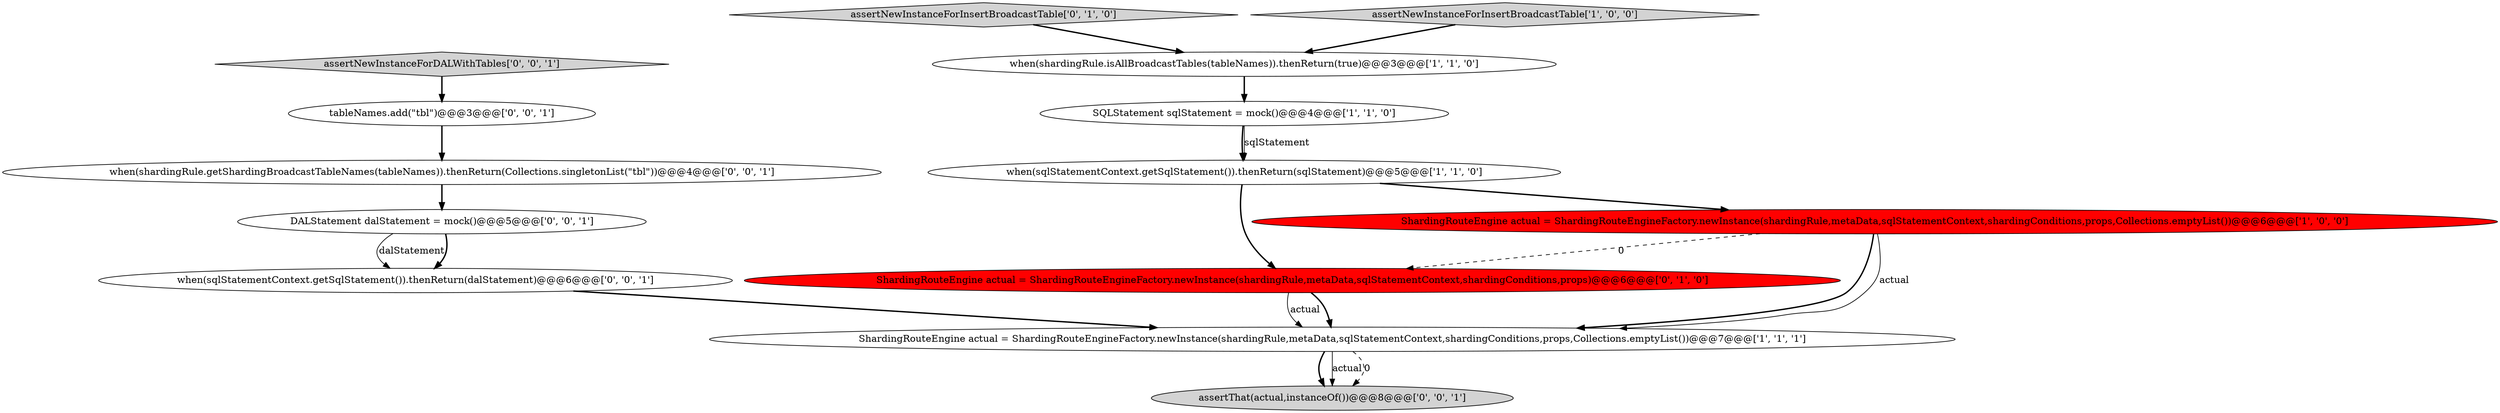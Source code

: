 digraph {
2 [style = filled, label = "ShardingRouteEngine actual = ShardingRouteEngineFactory.newInstance(shardingRule,metaData,sqlStatementContext,shardingConditions,props,Collections.emptyList())@@@6@@@['1', '0', '0']", fillcolor = red, shape = ellipse image = "AAA1AAABBB1BBB"];
12 [style = filled, label = "when(shardingRule.getShardingBroadcastTableNames(tableNames)).thenReturn(Collections.singletonList(\"tbl\"))@@@4@@@['0', '0', '1']", fillcolor = white, shape = ellipse image = "AAA0AAABBB3BBB"];
6 [style = filled, label = "ShardingRouteEngine actual = ShardingRouteEngineFactory.newInstance(shardingRule,metaData,sqlStatementContext,shardingConditions,props)@@@6@@@['0', '1', '0']", fillcolor = red, shape = ellipse image = "AAA1AAABBB2BBB"];
7 [style = filled, label = "assertNewInstanceForInsertBroadcastTable['0', '1', '0']", fillcolor = lightgray, shape = diamond image = "AAA0AAABBB2BBB"];
0 [style = filled, label = "SQLStatement sqlStatement = mock()@@@4@@@['1', '1', '0']", fillcolor = white, shape = ellipse image = "AAA0AAABBB1BBB"];
4 [style = filled, label = "when(shardingRule.isAllBroadcastTables(tableNames)).thenReturn(true)@@@3@@@['1', '1', '0']", fillcolor = white, shape = ellipse image = "AAA0AAABBB1BBB"];
3 [style = filled, label = "assertNewInstanceForInsertBroadcastTable['1', '0', '0']", fillcolor = lightgray, shape = diamond image = "AAA0AAABBB1BBB"];
9 [style = filled, label = "assertNewInstanceForDALWithTables['0', '0', '1']", fillcolor = lightgray, shape = diamond image = "AAA0AAABBB3BBB"];
10 [style = filled, label = "tableNames.add(\"tbl\")@@@3@@@['0', '0', '1']", fillcolor = white, shape = ellipse image = "AAA0AAABBB3BBB"];
8 [style = filled, label = "DALStatement dalStatement = mock()@@@5@@@['0', '0', '1']", fillcolor = white, shape = ellipse image = "AAA0AAABBB3BBB"];
5 [style = filled, label = "when(sqlStatementContext.getSqlStatement()).thenReturn(sqlStatement)@@@5@@@['1', '1', '0']", fillcolor = white, shape = ellipse image = "AAA0AAABBB1BBB"];
13 [style = filled, label = "when(sqlStatementContext.getSqlStatement()).thenReturn(dalStatement)@@@6@@@['0', '0', '1']", fillcolor = white, shape = ellipse image = "AAA0AAABBB3BBB"];
1 [style = filled, label = "ShardingRouteEngine actual = ShardingRouteEngineFactory.newInstance(shardingRule,metaData,sqlStatementContext,shardingConditions,props,Collections.emptyList())@@@7@@@['1', '1', '1']", fillcolor = white, shape = ellipse image = "AAA0AAABBB1BBB"];
11 [style = filled, label = "assertThat(actual,instanceOf())@@@8@@@['0', '0', '1']", fillcolor = lightgray, shape = ellipse image = "AAA0AAABBB3BBB"];
0->5 [style = solid, label="sqlStatement"];
2->1 [style = bold, label=""];
2->1 [style = solid, label="actual"];
7->4 [style = bold, label=""];
9->10 [style = bold, label=""];
3->4 [style = bold, label=""];
13->1 [style = bold, label=""];
1->11 [style = bold, label=""];
4->0 [style = bold, label=""];
6->1 [style = bold, label=""];
5->2 [style = bold, label=""];
1->11 [style = solid, label="actual"];
8->13 [style = solid, label="dalStatement"];
5->6 [style = bold, label=""];
10->12 [style = bold, label=""];
12->8 [style = bold, label=""];
1->11 [style = dashed, label="0"];
6->1 [style = solid, label="actual"];
2->6 [style = dashed, label="0"];
8->13 [style = bold, label=""];
0->5 [style = bold, label=""];
}
